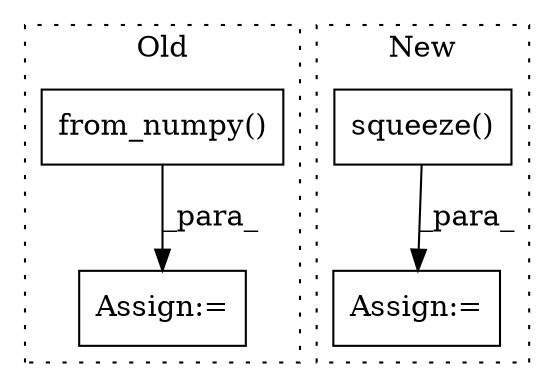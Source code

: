 digraph G {
subgraph cluster0 {
1 [label="from_numpy()" a="75" s="925,967" l="17,1" shape="box"];
3 [label="Assign:=" a="68" s="920" l="4" shape="box"];
label = "Old";
style="dotted";
}
subgraph cluster1 {
2 [label="squeeze()" a="75" s="735" l="17" shape="box"];
4 [label="Assign:=" a="68" s="732" l="3" shape="box"];
label = "New";
style="dotted";
}
1 -> 3 [label="_para_"];
2 -> 4 [label="_para_"];
}